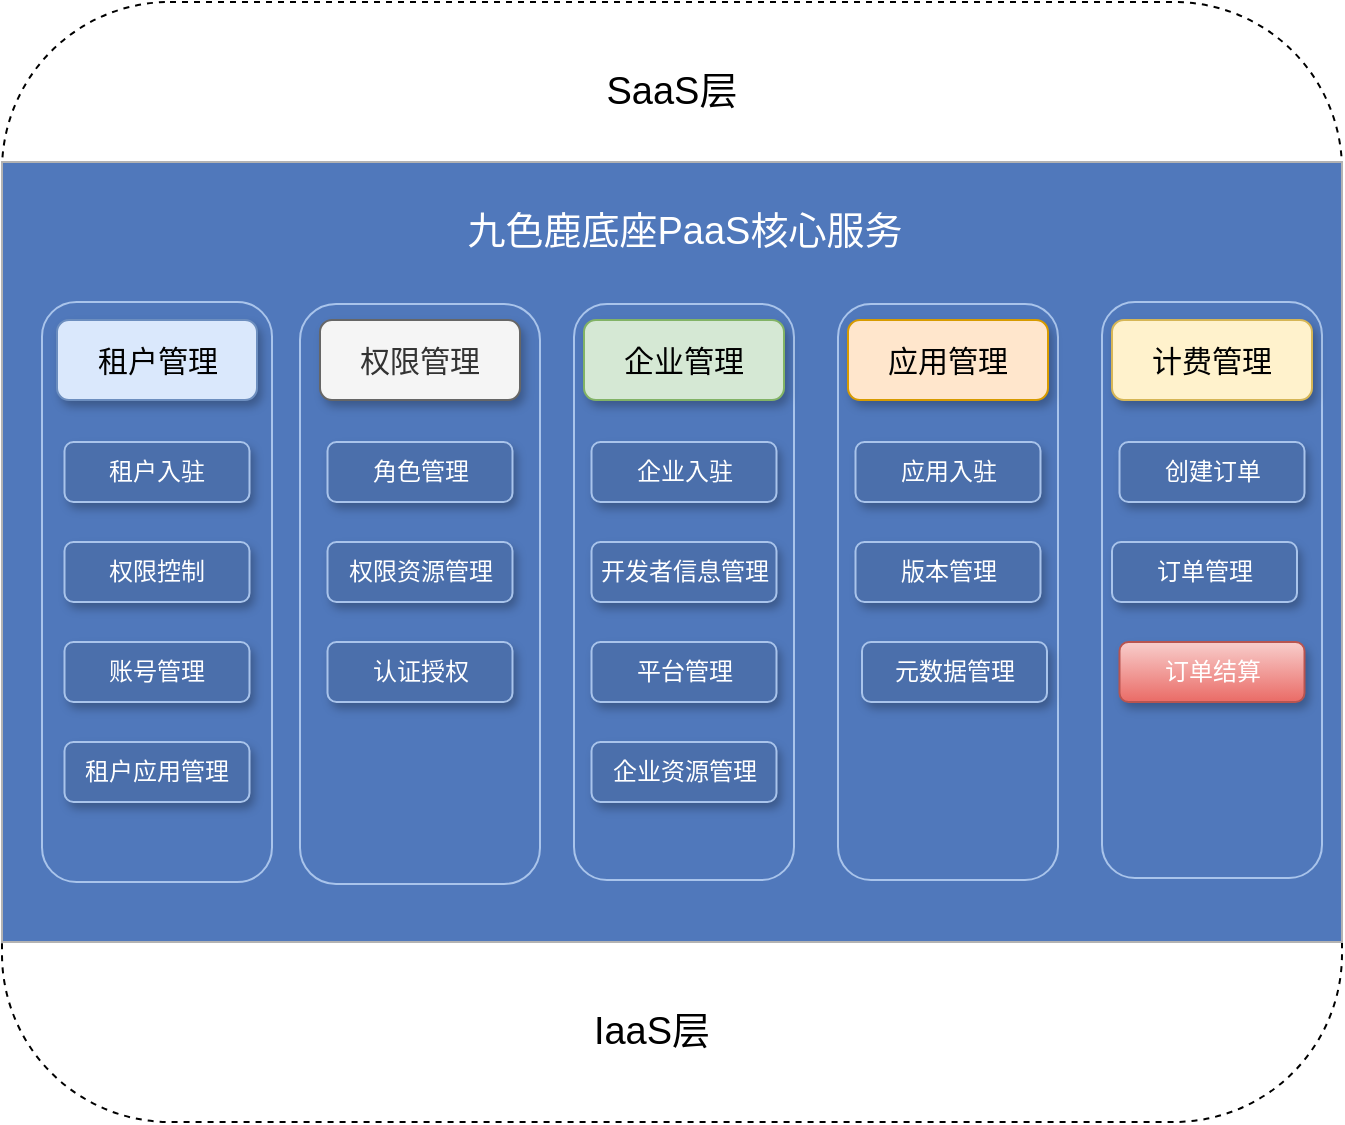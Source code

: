 <mxfile version="13.8.5" type="github">
  <diagram id="6I0OCvxSQrVGMHxT2VVA" name="Page-1">
    <mxGraphModel dx="1426" dy="722" grid="1" gridSize="10" guides="1" tooltips="1" connect="1" arrows="1" fold="1" page="1" pageScale="1" pageWidth="850" pageHeight="1100" math="0" shadow="0">
      <root>
        <mxCell id="0" />
        <mxCell id="1" parent="0" />
        <mxCell id="jrJN2CfX7w5Tr07i0sM0-2" value="" style="rounded=1;whiteSpace=wrap;html=1;dashed=1;fillColor=none;" vertex="1" parent="1">
          <mxGeometry x="100" y="60" width="670" height="560" as="geometry" />
        </mxCell>
        <mxCell id="jrJN2CfX7w5Tr07i0sM0-1" value="" style="rounded=0;whiteSpace=wrap;html=1;fillColor=#5078BB;strokeColor=#B3B3B3;" vertex="1" parent="1">
          <mxGeometry x="100" y="140" width="670" height="390" as="geometry" />
        </mxCell>
        <mxCell id="jrJN2CfX7w5Tr07i0sM0-8" value="" style="rounded=1;whiteSpace=wrap;html=1;fillColor=none;strokeColor=#A9C4EB;" vertex="1" parent="1">
          <mxGeometry x="518" y="211" width="110" height="288" as="geometry" />
        </mxCell>
        <mxCell id="jrJN2CfX7w5Tr07i0sM0-9" value="" style="rounded=1;whiteSpace=wrap;html=1;fillColor=none;strokeColor=#A9C4EB;" vertex="1" parent="1">
          <mxGeometry x="386" y="211" width="110" height="288" as="geometry" />
        </mxCell>
        <mxCell id="jrJN2CfX7w5Tr07i0sM0-10" value="" style="rounded=1;whiteSpace=wrap;html=1;fillColor=none;strokeColor=#A9C4EB;" vertex="1" parent="1">
          <mxGeometry x="249" y="211" width="120" height="290" as="geometry" />
        </mxCell>
        <mxCell id="jrJN2CfX7w5Tr07i0sM0-11" value="" style="rounded=1;whiteSpace=wrap;html=1;fillColor=none;strokeColor=#A9C4EB;" vertex="1" parent="1">
          <mxGeometry x="120" y="210" width="115" height="290" as="geometry" />
        </mxCell>
        <mxCell id="jrJN2CfX7w5Tr07i0sM0-12" value="&lt;font style=&quot;font-size: 19px&quot;&gt;IaaS层&lt;/font&gt;" style="text;html=1;strokeColor=none;fillColor=none;align=center;verticalAlign=middle;whiteSpace=wrap;rounded=0;shadow=1;dashed=1;" vertex="1" parent="1">
          <mxGeometry x="320" y="540" width="210" height="70" as="geometry" />
        </mxCell>
        <mxCell id="jrJN2CfX7w5Tr07i0sM0-13" value="&lt;font style=&quot;font-size: 15px&quot;&gt;租户管理&lt;/font&gt;" style="rounded=1;whiteSpace=wrap;html=1;shadow=1;strokeColor=#6c8ebf;fillColor=#dae8fc;" vertex="1" parent="1">
          <mxGeometry x="127.5" y="219" width="100" height="40" as="geometry" />
        </mxCell>
        <mxCell id="jrJN2CfX7w5Tr07i0sM0-14" value="&lt;font style=&quot;font-size: 15px&quot;&gt;权限管理&lt;/font&gt;" style="rounded=1;whiteSpace=wrap;html=1;shadow=1;strokeColor=#666666;fillColor=#f5f5f5;fontColor=#333333;" vertex="1" parent="1">
          <mxGeometry x="259" y="219" width="100" height="40" as="geometry" />
        </mxCell>
        <mxCell id="jrJN2CfX7w5Tr07i0sM0-15" value="&lt;font style=&quot;font-size: 19px&quot;&gt;SaaS层&lt;/font&gt;" style="text;html=1;strokeColor=none;fillColor=none;align=center;verticalAlign=middle;whiteSpace=wrap;rounded=0;shadow=1;dashed=1;" vertex="1" parent="1">
          <mxGeometry x="330" y="70" width="210" height="70" as="geometry" />
        </mxCell>
        <mxCell id="jrJN2CfX7w5Tr07i0sM0-16" value="&lt;font style=&quot;font-size: 19px&quot; color=&quot;#ffffff&quot;&gt;九色鹿底座PaaS核心服务&lt;/font&gt;" style="text;html=1;strokeColor=none;fillColor=none;align=center;verticalAlign=middle;whiteSpace=wrap;rounded=0;shadow=1;dashed=1;" vertex="1" parent="1">
          <mxGeometry x="323.5" y="150" width="235" height="50" as="geometry" />
        </mxCell>
        <mxCell id="jrJN2CfX7w5Tr07i0sM0-17" value="&lt;font style=&quot;font-size: 15px&quot;&gt;企业管理&lt;/font&gt;" style="rounded=1;whiteSpace=wrap;html=1;shadow=1;strokeColor=#82b366;fillColor=#d5e8d4;" vertex="1" parent="1">
          <mxGeometry x="391" y="219" width="100" height="40" as="geometry" />
        </mxCell>
        <mxCell id="jrJN2CfX7w5Tr07i0sM0-18" value="&lt;font style=&quot;font-size: 15px&quot;&gt;应用管理&lt;/font&gt;" style="rounded=1;whiteSpace=wrap;html=1;shadow=1;strokeColor=#d79b00;fillColor=#ffe6cc;" vertex="1" parent="1">
          <mxGeometry x="523" y="219" width="100" height="40" as="geometry" />
        </mxCell>
        <mxCell id="jrJN2CfX7w5Tr07i0sM0-19" value="" style="rounded=1;whiteSpace=wrap;html=1;fillColor=none;strokeColor=#A9C4EB;" vertex="1" parent="1">
          <mxGeometry x="650" y="210" width="110" height="288" as="geometry" />
        </mxCell>
        <mxCell id="jrJN2CfX7w5Tr07i0sM0-20" value="&lt;font style=&quot;font-size: 15px&quot;&gt;计费管理&lt;/font&gt;" style="rounded=1;whiteSpace=wrap;html=1;shadow=1;strokeColor=#d6b656;fillColor=#fff2cc;" vertex="1" parent="1">
          <mxGeometry x="655" y="219" width="100" height="40" as="geometry" />
        </mxCell>
        <mxCell id="jrJN2CfX7w5Tr07i0sM0-22" value="&lt;font color=&quot;#ffffff&quot;&gt;租户入驻&lt;/font&gt;" style="rounded=1;whiteSpace=wrap;html=1;shadow=1;strokeColor=#A9C4EB;fillColor=#4B6FAB;gradientColor=none;" vertex="1" parent="1">
          <mxGeometry x="131.25" y="280" width="92.5" height="30" as="geometry" />
        </mxCell>
        <mxCell id="jrJN2CfX7w5Tr07i0sM0-23" value="&lt;font color=&quot;#ffffff&quot;&gt;权限控制&lt;/font&gt;" style="rounded=1;whiteSpace=wrap;html=1;shadow=1;strokeColor=#A9C4EB;fillColor=#4B6FAB;gradientColor=none;" vertex="1" parent="1">
          <mxGeometry x="131.25" y="330" width="92.5" height="30" as="geometry" />
        </mxCell>
        <mxCell id="jrJN2CfX7w5Tr07i0sM0-24" value="&lt;font color=&quot;#ffffff&quot;&gt;账号管理&lt;/font&gt;" style="rounded=1;whiteSpace=wrap;html=1;shadow=1;strokeColor=#A9C4EB;fillColor=#4B6FAB;gradientColor=none;" vertex="1" parent="1">
          <mxGeometry x="131.25" y="380" width="92.5" height="30" as="geometry" />
        </mxCell>
        <mxCell id="jrJN2CfX7w5Tr07i0sM0-25" value="&lt;font color=&quot;#ffffff&quot;&gt;认证授权&lt;/font&gt;" style="rounded=1;whiteSpace=wrap;html=1;shadow=1;strokeColor=#A9C4EB;fillColor=#4B6FAB;gradientColor=none;" vertex="1" parent="1">
          <mxGeometry x="262.75" y="380" width="92.5" height="30" as="geometry" />
        </mxCell>
        <mxCell id="jrJN2CfX7w5Tr07i0sM0-26" value="&lt;font color=&quot;#ffffff&quot;&gt;角色管理&lt;/font&gt;" style="rounded=1;whiteSpace=wrap;html=1;shadow=1;strokeColor=#A9C4EB;fillColor=#4B6FAB;gradientColor=none;" vertex="1" parent="1">
          <mxGeometry x="262.75" y="280" width="92.5" height="30" as="geometry" />
        </mxCell>
        <mxCell id="jrJN2CfX7w5Tr07i0sM0-27" value="&lt;font color=&quot;#ffffff&quot;&gt;权限资源管理&lt;/font&gt;" style="rounded=1;whiteSpace=wrap;html=1;shadow=1;strokeColor=#A9C4EB;fillColor=#4B6FAB;gradientColor=none;" vertex="1" parent="1">
          <mxGeometry x="262.75" y="330" width="92.5" height="30" as="geometry" />
        </mxCell>
        <mxCell id="jrJN2CfX7w5Tr07i0sM0-29" value="&lt;font color=&quot;#ffffff&quot;&gt;企业入驻&lt;/font&gt;" style="rounded=1;whiteSpace=wrap;html=1;shadow=1;strokeColor=#A9C4EB;fillColor=#4B6FAB;gradientColor=none;" vertex="1" parent="1">
          <mxGeometry x="394.75" y="280" width="92.5" height="30" as="geometry" />
        </mxCell>
        <mxCell id="jrJN2CfX7w5Tr07i0sM0-30" value="&lt;font color=&quot;#ffffff&quot;&gt;开发者信息管理&lt;/font&gt;" style="rounded=1;whiteSpace=wrap;html=1;shadow=1;strokeColor=#A9C4EB;fillColor=#4B6FAB;gradientColor=none;" vertex="1" parent="1">
          <mxGeometry x="394.75" y="330" width="92.5" height="30" as="geometry" />
        </mxCell>
        <mxCell id="jrJN2CfX7w5Tr07i0sM0-31" value="&lt;font color=&quot;#ffffff&quot;&gt;平台管理&lt;/font&gt;" style="rounded=1;whiteSpace=wrap;html=1;shadow=1;strokeColor=#A9C4EB;fillColor=#4B6FAB;gradientColor=none;" vertex="1" parent="1">
          <mxGeometry x="394.75" y="380" width="92.5" height="30" as="geometry" />
        </mxCell>
        <mxCell id="jrJN2CfX7w5Tr07i0sM0-32" value="&lt;font color=&quot;#ffffff&quot;&gt;应用入驻&lt;/font&gt;" style="rounded=1;whiteSpace=wrap;html=1;shadow=1;strokeColor=#A9C4EB;fillColor=#4B6FAB;gradientColor=none;" vertex="1" parent="1">
          <mxGeometry x="526.75" y="280" width="92.5" height="30" as="geometry" />
        </mxCell>
        <mxCell id="jrJN2CfX7w5Tr07i0sM0-33" value="&lt;font color=&quot;#ffffff&quot;&gt;创建订单&lt;/font&gt;" style="rounded=1;whiteSpace=wrap;html=1;shadow=1;strokeColor=#A9C4EB;fillColor=#4B6FAB;gradientColor=none;" vertex="1" parent="1">
          <mxGeometry x="658.75" y="280" width="92.5" height="30" as="geometry" />
        </mxCell>
        <mxCell id="jrJN2CfX7w5Tr07i0sM0-34" value="&lt;font color=&quot;#ffffff&quot;&gt;版本管理&lt;/font&gt;" style="rounded=1;whiteSpace=wrap;html=1;shadow=1;strokeColor=#A9C4EB;fillColor=#4B6FAB;gradientColor=none;" vertex="1" parent="1">
          <mxGeometry x="526.75" y="330" width="92.5" height="30" as="geometry" />
        </mxCell>
        <mxCell id="jrJN2CfX7w5Tr07i0sM0-35" value="&lt;font color=&quot;#ffffff&quot;&gt;订单结算&lt;/font&gt;" style="rounded=1;whiteSpace=wrap;html=1;shadow=1;strokeColor=#b85450;fillColor=#f8cecc;gradientColor=#ea6b66;" vertex="1" parent="1">
          <mxGeometry x="658.75" y="380" width="92.5" height="30" as="geometry" />
        </mxCell>
        <mxCell id="jrJN2CfX7w5Tr07i0sM0-36" value="&lt;font color=&quot;#ffffff&quot;&gt;租户应用管理&lt;/font&gt;" style="rounded=1;whiteSpace=wrap;html=1;shadow=1;strokeColor=#A9C4EB;fillColor=#4B6FAB;gradientColor=none;" vertex="1" parent="1">
          <mxGeometry x="131.25" y="430" width="92.5" height="30" as="geometry" />
        </mxCell>
        <mxCell id="jrJN2CfX7w5Tr07i0sM0-37" value="&lt;font color=&quot;#ffffff&quot;&gt;企业资源管理&lt;/font&gt;" style="rounded=1;whiteSpace=wrap;html=1;shadow=1;strokeColor=#A9C4EB;fillColor=#4B6FAB;gradientColor=none;" vertex="1" parent="1">
          <mxGeometry x="394.75" y="430" width="92.5" height="30" as="geometry" />
        </mxCell>
        <mxCell id="jrJN2CfX7w5Tr07i0sM0-39" value="&lt;font color=&quot;#ffffff&quot;&gt;元数据管理&lt;/font&gt;" style="rounded=1;whiteSpace=wrap;html=1;shadow=1;strokeColor=#A9C4EB;fillColor=#4B6FAB;gradientColor=none;" vertex="1" parent="1">
          <mxGeometry x="530" y="380" width="92.5" height="30" as="geometry" />
        </mxCell>
        <mxCell id="jrJN2CfX7w5Tr07i0sM0-42" value="&lt;font color=&quot;#ffffff&quot;&gt;订单管理&lt;/font&gt;" style="rounded=1;whiteSpace=wrap;html=1;shadow=1;strokeColor=#A9C4EB;fillColor=#4B6FAB;gradientColor=none;" vertex="1" parent="1">
          <mxGeometry x="655" y="330" width="92.5" height="30" as="geometry" />
        </mxCell>
      </root>
    </mxGraphModel>
  </diagram>
</mxfile>
